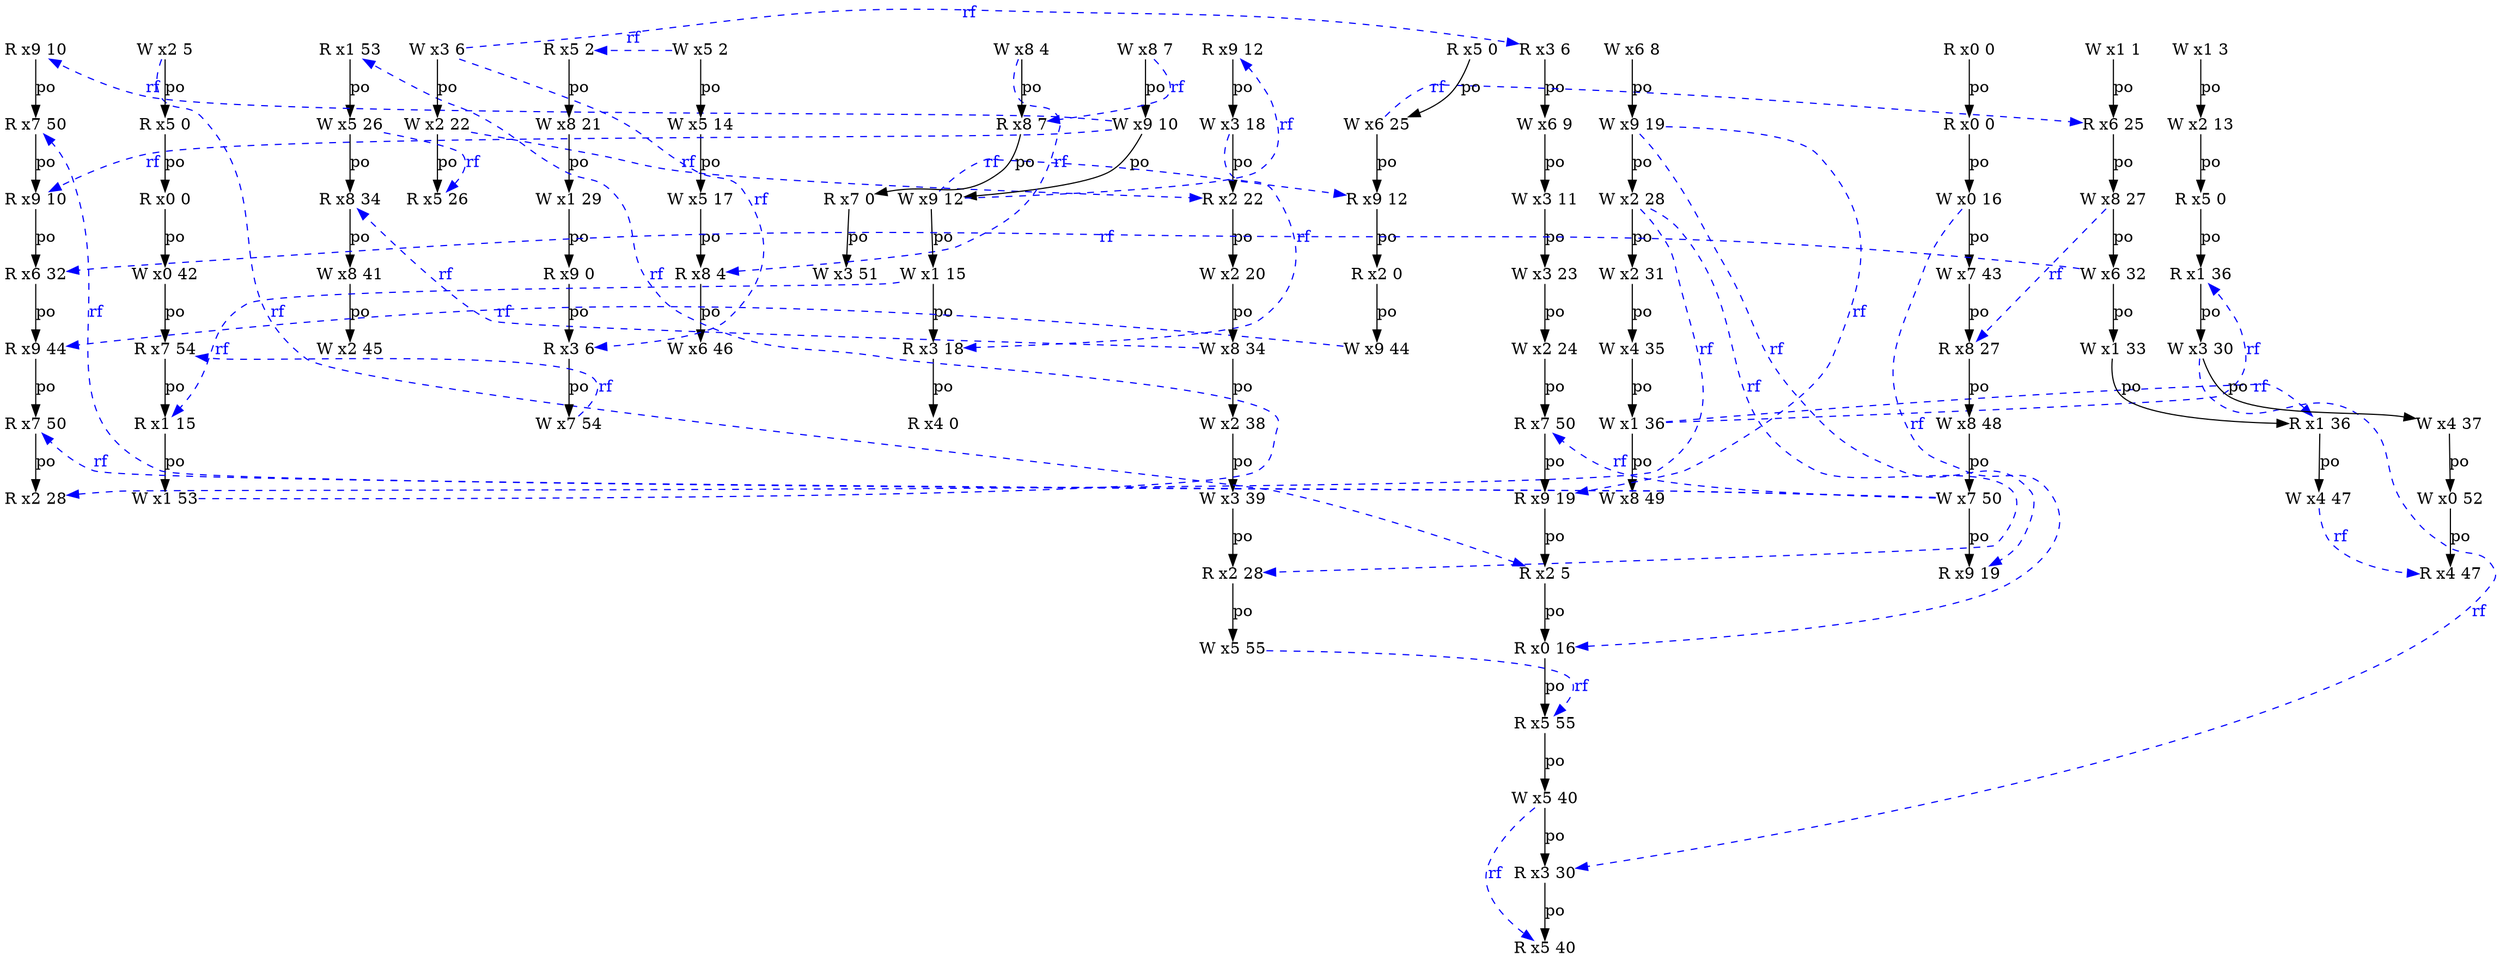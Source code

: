 digraph g {
  n7_0 [type=R,loc=9,th=7,idx=0,label="R x9 10",pos="7,0!",shape=plain];
  n11_4 [type=R,loc=3,th=11,idx=4,label="R x3 18",pos="11,-4!",shape=plain];
  n0_0 [type=W,loc=1,th=0,idx=0,label="W x1 1",pos="0,0!",shape=plain];
  n2_2 [type=R,loc=5,th=2,idx=2,label="R x5 0",pos="2,-2!",shape=plain];
  n6_4 [type=W,loc=8,th=6,idx=4,label="W x8 34",pos="6,-4!",shape=plain];
  n10_1 [type=W,loc=2,th=10,idx=1,label="W x2 22",pos="10,-1!",shape=plain];
  n14_3 [type=R,loc=9,th=14,idx=3,label="R x9 0",pos="14,-3!",shape=plain];
  n12_2 [type=R,loc=8,th=12,idx=2,label="R x8 34",pos="12,-2!",shape=plain];
  n2_3 [type=R,loc=1,th=2,idx=3,label="R x1 36",pos="2,-3!",shape=plain];
  n1_1 [type=W,loc=5,th=1,idx=1,label="W x5 14",pos="1,-1!",shape=plain];
  n12_0 [type=R,loc=1,th=12,idx=0,label="R x1 53",pos="12,0!",shape=plain];
  n13_5 [type=W,loc=1,th=13,idx=5,label="W x1 36",pos="13,-5!",shape=plain];
  n4_12 [type=R,loc=5,th=4,idx=12,label="R x5 40",pos="4,-12!",shape=plain];
  n6_1 [type=W,loc=3,th=6,idx=1,label="W x3 18",pos="6,-1!",shape=plain];
  n5_3 [type=W,loc=3,th=5,idx=3,label="W x3 51",pos="5,-3!",shape=plain];
  n4_10 [type=W,loc=5,th=4,idx=10,label="W x5 40",pos="4,-10!",shape=plain];
  n14_2 [type=W,loc=1,th=14,idx=2,label="W x1 29",pos="14,-2!",shape=plain];
  n7_1 [type=R,loc=7,th=7,idx=1,label="R x7 50",pos="7,-1!",shape=plain];
  n6_5 [type=W,loc=2,th=6,idx=5,label="W x2 38",pos="6,-5!",shape=plain];
  n11_1 [type=W,loc=9,th=11,idx=1,label="W x9 10",pos="11,-1!",shape=plain];
  n4_4 [type=W,loc=2,th=4,idx=4,label="W x2 24",pos="4,-4!",shape=plain];
  n1_3 [type=R,loc=8,th=1,idx=3,label="R x8 4",pos="1,-3!",shape=plain];
  n5_2 [type=R,loc=7,th=5,idx=2,label="R x7 0",pos="5,-2!",shape=plain];
  n14_1 [type=W,loc=8,th=14,idx=1,label="W x8 21",pos="14,-1!",shape=plain];
  n9_2 [type=R,loc=9,th=9,idx=2,label="R x9 12",pos="9,-2!",shape=plain];
  n5_0 [type=W,loc=8,th=5,idx=0,label="W x8 4",pos="5,0!",shape=plain];
  n0_4 [type=W,loc=1,th=0,idx=4,label="W x1 33",pos="0,-4!",shape=plain];
  n7_5 [type=R,loc=7,th=7,idx=5,label="R x7 50",pos="7,-5!",shape=plain];
  n13_3 [type=W,loc=2,th=13,idx=3,label="W x2 31",pos="13,-3!",shape=plain];
  n4_8 [type=R,loc=0,th=4,idx=8,label="R x0 16",pos="4,-8!",shape=plain];
  n14_0 [type=R,loc=5,th=14,idx=0,label="R x5 2",pos="14,0!",shape=plain];
  n13_1 [type=W,loc=9,th=13,idx=1,label="W x9 19",pos="13,-1!",shape=plain];
  n13_2 [type=W,loc=2,th=13,idx=2,label="W x2 28",pos="13,-2!",shape=plain];
  n2_4 [type=W,loc=3,th=2,idx=4,label="W x3 30",pos="2,-4!",shape=plain];
  n4_11 [type=R,loc=3,th=4,idx=11,label="R x3 30",pos="4,-11!",shape=plain];
  n3_7 [type=R,loc=9,th=3,idx=7,label="R x9 19",pos="3,-7!",shape=plain];
  n12_3 [type=W,loc=8,th=12,idx=3,label="W x8 41",pos="12,-3!",shape=plain];
  n4_3 [type=W,loc=3,th=4,idx=3,label="W x3 23",pos="4,-3!",shape=plain];
  n7_2 [type=R,loc=9,th=7,idx=2,label="R x9 10",pos="7,-2!",shape=plain];
  n2_6 [type=W,loc=0,th=2,idx=6,label="W x0 52",pos="2,-6!",shape=plain];
  n4_5 [type=R,loc=7,th=4,idx=5,label="R x7 50",pos="4,-5!",shape=plain];
  n11_0 [type=W,loc=8,th=11,idx=0,label="W x8 7",pos="11,0!",shape=plain];
  n4_0 [type=R,loc=3,th=4,idx=0,label="R x3 6",pos="4,0!",shape=plain];
  n2_7 [type=R,loc=4,th=2,idx=7,label="R x4 47",pos="2,-7!",shape=plain];
  n8_4 [type=R,loc=7,th=8,idx=4,label="R x7 54",pos="8,-4!",shape=plain];
  n12_1 [type=W,loc=5,th=12,idx=1,label="W x5 26",pos="12,-1!",shape=plain];
  n8_3 [type=W,loc=0,th=8,idx=3,label="W x0 42",pos="8,-3!",shape=plain];
  n9_1 [type=W,loc=6,th=9,idx=1,label="W x6 25",pos="9,-1!",shape=plain];
  n3_3 [type=W,loc=7,th=3,idx=3,label="W x7 43",pos="3,-3!",shape=plain];
  n4_2 [type=W,loc=3,th=4,idx=2,label="W x3 11",pos="4,-2!",shape=plain];
  n6_0 [type=R,loc=9,th=6,idx=0,label="R x9 12",pos="6,0!",shape=plain];
  n0_6 [type=W,loc=4,th=0,idx=6,label="W x4 47",pos="0,-6!",shape=plain];
  n2_1 [type=W,loc=2,th=2,idx=1,label="W x2 13",pos="2,-1!",shape=plain];
  n3_1 [type=R,loc=0,th=3,idx=1,label="R x0 0",pos="3,-1!",shape=plain];
  n7_4 [type=R,loc=9,th=7,idx=4,label="R x9 44",pos="7,-4!",shape=plain];
  n8_0 [type=W,loc=2,th=8,idx=0,label="W x2 5",pos="8,0!",shape=plain];
  n3_4 [type=R,loc=8,th=3,idx=4,label="R x8 27",pos="3,-4!",shape=plain];
  n8_5 [type=R,loc=1,th=8,idx=5,label="R x1 15",pos="8,-5!",shape=plain];
  n4_6 [type=R,loc=9,th=4,idx=6,label="R x9 19",pos="4,-6!",shape=plain];
  n4_9 [type=R,loc=5,th=4,idx=9,label="R x5 55",pos="4,-9!",shape=plain];
  n4_7 [type=R,loc=2,th=4,idx=7,label="R x2 5",pos="4,-7!",shape=plain];
  n8_6 [type=W,loc=1,th=8,idx=6,label="W x1 53",pos="8,-6!",shape=plain];
  n4_1 [type=W,loc=6,th=4,idx=1,label="W x6 9",pos="4,-1!",shape=plain];
  n1_2 [type=W,loc=5,th=1,idx=2,label="W x5 17",pos="1,-2!",shape=plain];
  n1_4 [type=W,loc=6,th=1,idx=4,label="W x6 46",pos="1,-4!",shape=plain];
  n3_6 [type=W,loc=7,th=3,idx=6,label="W x7 50",pos="3,-6!",shape=plain];
  n11_2 [type=W,loc=9,th=11,idx=2,label="W x9 12",pos="11,-2!",shape=plain];
  n13_0 [type=W,loc=6,th=13,idx=0,label="W x6 8",pos="13,0!",shape=plain];
  n0_5 [type=R,loc=1,th=0,idx=5,label="R x1 36",pos="0,-5!",shape=plain];
  n13_4 [type=W,loc=4,th=13,idx=4,label="W x4 35",pos="13,-4!",shape=plain];
  n3_2 [type=W,loc=0,th=3,idx=2,label="W x0 16",pos="3,-2!",shape=plain];
  n10_0 [type=W,loc=3,th=10,idx=0,label="W x3 6",pos="10,0!",shape=plain];
  n2_0 [type=W,loc=1,th=2,idx=0,label="W x1 3",pos="2,0!",shape=plain];
  n9_3 [type=R,loc=2,th=9,idx=3,label="R x2 0",pos="9,-3!",shape=plain];
  n13_6 [type=W,loc=8,th=13,idx=6,label="W x8 49",pos="13,-6!",shape=plain];
  n7_3 [type=R,loc=6,th=7,idx=3,label="R x6 32",pos="7,-3!",shape=plain];
  n11_3 [type=W,loc=1,th=11,idx=3,label="W x1 15",pos="11,-3!",shape=plain];
  n10_2 [type=R,loc=5,th=10,idx=2,label="R x5 26",pos="10,-2!",shape=plain];
  n0_2 [type=W,loc=8,th=0,idx=2,label="W x8 27",pos="0,-2!",shape=plain];
  n14_4 [type=R,loc=3,th=14,idx=4,label="R x3 6",pos="14,-4!",shape=plain];
  n6_2 [type=R,loc=2,th=6,idx=2,label="R x2 22",pos="6,-2!",shape=plain];
  n8_2 [type=R,loc=0,th=8,idx=2,label="R x0 0",pos="8,-2!",shape=plain];
  n2_5 [type=W,loc=4,th=2,idx=5,label="W x4 37",pos="2,-5!",shape=plain];
  n9_4 [type=W,loc=9,th=9,idx=4,label="W x9 44",pos="9,-4!",shape=plain];
  n3_0 [type=R,loc=0,th=3,idx=0,label="R x0 0",pos="3,0!",shape=plain];
  n12_4 [type=W,loc=2,th=12,idx=4,label="W x2 45",pos="12,-4!",shape=plain];
  n7_6 [type=R,loc=2,th=7,idx=6,label="R x2 28",pos="7,-6!",shape=plain];
  n8_1 [type=R,loc=5,th=8,idx=1,label="R x5 0",pos="8,-1!",shape=plain];
  n5_1 [type=R,loc=8,th=5,idx=1,label="R x8 7",pos="5,-1!",shape=plain];
  n6_8 [type=W,loc=5,th=6,idx=8,label="W x5 55",pos="6,-8!",shape=plain];
  n9_0 [type=R,loc=5,th=9,idx=0,label="R x5 0",pos="9,0!",shape=plain];
  n14_5 [type=W,loc=7,th=14,idx=5,label="W x7 54",pos="14,-5!",shape=plain];
  n0_3 [type=W,loc=6,th=0,idx=3,label="W x6 32",pos="0,-3!",shape=plain];
  n6_6 [type=W,loc=3,th=6,idx=6,label="W x3 39",pos="6,-6!",shape=plain];
  n11_5 [type=R,loc=4,th=11,idx=5,label="R x4 0",pos="11,-5!",shape=plain];
  n3_5 [type=W,loc=8,th=3,idx=5,label="W x8 48",pos="3,-5!",shape=plain];
  n6_3 [type=W,loc=2,th=6,idx=3,label="W x2 20",pos="6,-3!",shape=plain];
  n0_1 [type=R,loc=6,th=0,idx=1,label="R x6 25",pos="0,-1!",shape=plain];
  n1_0 [type=W,loc=5,th=1,idx=0,label="W x5 2",pos="1,0!",shape=plain];
  n6_7 [type=R,loc=2,th=6,idx=7,label="R x2 28",pos="6,-7!",shape=plain];
  n14_4 -> n14_5 [label="po"];
  n11_2 -> n11_3 [label="po"];
  n2_5 -> n2_6 [label="po"];
  n6_7 -> n6_8 [label="po"];
  n4_0 -> n4_1 [label="po"];
  n2_0 -> n2_1 [label="po"];
  n2_1 -> n2_2 [label="po"];
  n11_4 -> n11_5 [label="po"];
  n8_4 -> n8_5 [label="po"];
  n10_0 -> n10_1 [label="po"];
  n12_1 -> n12_2 [label="po"];
  n3_0 -> n3_1 [label="po"];
  n4_8 -> n4_9 [label="po"];
  n5_2 -> n5_3 [label="po"];
  n11_1 -> n11_2 [label="po"];
  n0_2 -> n0_3 [label="po"];
  n4_1 -> n4_2 [label="po"];
  n7_1 -> n7_2 [label="po"];
  n9_2 -> n9_3 [label="po"];
  n8_3 -> n8_4 [label="po"];
  n8_1 -> n8_2 [label="po"];
  n6_6 -> n6_7 [label="po"];
  n6_5 -> n6_6 [label="po"];
  n5_1 -> n5_2 [label="po"];
  n2_6 -> n2_7 [label="po"];
  n3_2 -> n3_3 [label="po"];
  n4_11 -> n4_12 [label="po"];
  n12_3 -> n12_4 [label="po"];
  n14_0 -> n14_1 [label="po"];
  n9_0 -> n9_1 [label="po"];
  n3_1 -> n3_2 [label="po"];
  n7_0 -> n7_1 [label="po"];
  n13_0 -> n13_1 [label="po"];
  n9_1 -> n9_2 [label="po"];
  n3_4 -> n3_5 [label="po"];
  n3_6 -> n3_7 [label="po"];
  n6_3 -> n6_4 [label="po"];
  n7_4 -> n7_5 [label="po"];
  n0_1 -> n0_2 [label="po"];
  n8_0 -> n8_1 [label="po"];
  n3_3 -> n3_4 [label="po"];
  n2_3 -> n2_4 [label="po"];
  n2_2 -> n2_3 [label="po"];
  n1_1 -> n1_2 [label="po"];
  n6_0 -> n6_1 [label="po"];
  n4_9 -> n4_10 [label="po"];
  n1_3 -> n1_4 [label="po"];
  n13_4 -> n13_5 [label="po"];
  n11_0 -> n11_1 [label="po"];
  n4_10 -> n4_11 [label="po"];
  n4_2 -> n4_3 [label="po"];
  n4_4 -> n4_5 [label="po"];
  n10_1 -> n10_2 [label="po"];
  n7_5 -> n7_6 [label="po"];
  n4_3 -> n4_4 [label="po"];
  n12_2 -> n12_3 [label="po"];
  n6_2 -> n6_3 [label="po"];
  n4_7 -> n4_8 [label="po"];
  n0_0 -> n0_1 [label="po"];
  n14_3 -> n14_4 [label="po"];
  n5_0 -> n5_1 [label="po"];
  n12_0 -> n12_1 [label="po"];
  n13_3 -> n13_4 [label="po"];
  n6_1 -> n6_2 [label="po"];
  n4_6 -> n4_7 [label="po"];
  n8_2 -> n8_3 [label="po"];
  n7_2 -> n7_3 [label="po"];
  n9_3 -> n9_4 [label="po"];
  n4_5 -> n4_6 [label="po"];
  n0_5 -> n0_6 [label="po"];
  n0_3 -> n0_4 [label="po"];
  n13_2 -> n13_3 [label="po"];
  n6_4 -> n6_5 [label="po"];
  n1_2 -> n1_3 [label="po"];
  n2_4 -> n2_5 [label="po"];
  n14_2 -> n14_3 [label="po"];
  n3_5 -> n3_6 [label="po"];
  n1_0 -> n1_1 [label="po"];
  n11_3 -> n11_4 [label="po"];
  n13_5 -> n13_6 [label="po"];
  n14_1 -> n14_2 [label="po"];
  n8_5 -> n8_6 [label="po"];
  n7_3 -> n7_4 [label="po"];
  n0_4 -> n0_5 [label="po"];
  n13_1 -> n13_2 [label="po"];
  n11_1 -> n7_0 [from_th=11,to_th=7,from_idx=1,to_idx=0,constraint=false,style=dashed,label="rf",fontcolor=blue,color=blue];
  n13_1 -> n3_7 [from_th=13,to_th=3,from_idx=1,to_idx=7,constraint=false,style=dashed,label="rf",fontcolor=blue,color=blue];
  n13_2 -> n7_6 [from_th=13,to_th=7,from_idx=2,to_idx=6,constraint=false,style=dashed,label="rf",fontcolor=blue,color=blue];
  n10_0 -> n4_0 [from_th=10,to_th=4,from_idx=0,to_idx=0,constraint=false,style=dashed,label="rf",fontcolor=blue,color=blue];
  n3_6 -> n7_1 [from_th=3,to_th=7,from_idx=6,to_idx=1,constraint=false,style=dashed,label="rf",fontcolor=blue,color=blue];
  n10_1 -> n6_2 [from_th=10,to_th=6,from_idx=1,to_idx=2,constraint=false,style=dashed,label="rf",fontcolor=blue,color=blue];
  n1_0 -> n14_0 [from_th=1,to_th=14,from_idx=0,to_idx=0,constraint=false,style=dashed,label="rf",fontcolor=blue,color=blue];
  n12_1 -> n10_2 [from_th=12,to_th=10,from_idx=1,to_idx=2,constraint=false,style=dashed,label="rf",fontcolor=blue,color=blue];
  n13_5 -> n0_5 [from_th=13,to_th=0,from_idx=5,to_idx=5,constraint=false,style=dashed,label="rf",fontcolor=blue,color=blue];
  n6_4 -> n12_2 [from_th=6,to_th=12,from_idx=4,to_idx=2,constraint=false,style=dashed,label="rf",fontcolor=blue,color=blue];
  n5_0 -> n1_3 [from_th=5,to_th=1,from_idx=0,to_idx=3,constraint=false,style=dashed,label="rf",fontcolor=blue,color=blue];
  n0_3 -> n7_3 [from_th=0,to_th=7,from_idx=3,to_idx=3,constraint=false,style=dashed,label="rf",fontcolor=blue,color=blue];
  n13_1 -> n4_6 [from_th=13,to_th=4,from_idx=1,to_idx=6,constraint=false,style=dashed,label="rf",fontcolor=blue,color=blue];
  n10_0 -> n14_4 [from_th=10,to_th=14,from_idx=0,to_idx=4,constraint=false,style=dashed,label="rf",fontcolor=blue,color=blue];
  n0_2 -> n3_4 [from_th=0,to_th=3,from_idx=2,to_idx=4,constraint=false,style=dashed,label="rf",fontcolor=blue,color=blue];
  n13_2 -> n6_7 [from_th=13,to_th=6,from_idx=2,to_idx=7,constraint=false,style=dashed,label="rf",fontcolor=blue,color=blue];
  n3_6 -> n7_5 [from_th=3,to_th=7,from_idx=6,to_idx=5,constraint=false,style=dashed,label="rf",fontcolor=blue,color=blue];
  n9_1 -> n0_1 [from_th=9,to_th=0,from_idx=1,to_idx=1,constraint=false,style=dashed,label="rf",fontcolor=blue,color=blue];
  n0_6 -> n2_7 [from_th=0,to_th=2,from_idx=6,to_idx=7,constraint=false,style=dashed,label="rf",fontcolor=blue,color=blue];
  n9_4 -> n7_4 [from_th=9,to_th=7,from_idx=4,to_idx=4,constraint=false,style=dashed,label="rf",fontcolor=blue,color=blue];
  n11_1 -> n7_2 [from_th=11,to_th=7,from_idx=1,to_idx=2,constraint=false,style=dashed,label="rf",fontcolor=blue,color=blue];
  n8_6 -> n12_0 [from_th=8,to_th=12,from_idx=6,to_idx=0,constraint=false,style=dashed,label="rf",fontcolor=blue,color=blue];
  n2_4 -> n4_11 [from_th=2,to_th=4,from_idx=4,to_idx=11,constraint=false,style=dashed,label="rf",fontcolor=blue,color=blue];
  n3_2 -> n4_8 [from_th=3,to_th=4,from_idx=2,to_idx=8,constraint=false,style=dashed,label="rf",fontcolor=blue,color=blue];
  n8_0 -> n4_7 [from_th=8,to_th=4,from_idx=0,to_idx=7,constraint=false,style=dashed,label="rf",fontcolor=blue,color=blue];
  n6_8 -> n4_9 [from_th=6,to_th=4,from_idx=8,to_idx=9,constraint=false,style=dashed,label="rf",fontcolor=blue,color=blue];
  n11_0 -> n5_1 [from_th=11,to_th=5,from_idx=0,to_idx=1,constraint=false,style=dashed,label="rf",fontcolor=blue,color=blue];
  n11_2 -> n6_0 [from_th=11,to_th=6,from_idx=2,to_idx=0,constraint=false,style=dashed,label="rf",fontcolor=blue,color=blue];
  n13_5 -> n2_3 [from_th=13,to_th=2,from_idx=5,to_idx=3,constraint=false,style=dashed,label="rf",fontcolor=blue,color=blue];
  n4_10 -> n4_12 [from_th=4,to_th=4,from_idx=10,to_idx=12,constraint=false,style=dashed,label="rf",fontcolor=blue,color=blue];
  n11_3 -> n8_5 [from_th=11,to_th=8,from_idx=3,to_idx=5,constraint=false,style=dashed,label="rf",fontcolor=blue,color=blue];
  n14_5 -> n8_4 [from_th=14,to_th=8,from_idx=5,to_idx=4,constraint=false,style=dashed,label="rf",fontcolor=blue,color=blue];
  n3_6 -> n4_5 [from_th=3,to_th=4,from_idx=6,to_idx=5,constraint=false,style=dashed,label="rf",fontcolor=blue,color=blue];
  n11_2 -> n9_2 [from_th=11,to_th=9,from_idx=2,to_idx=2,constraint=false,style=dashed,label="rf",fontcolor=blue,color=blue];
  n6_1 -> n11_4 [from_th=6,to_th=11,from_idx=1,to_idx=4,constraint=false,style=dashed,label="rf",fontcolor=blue,color=blue];
}
